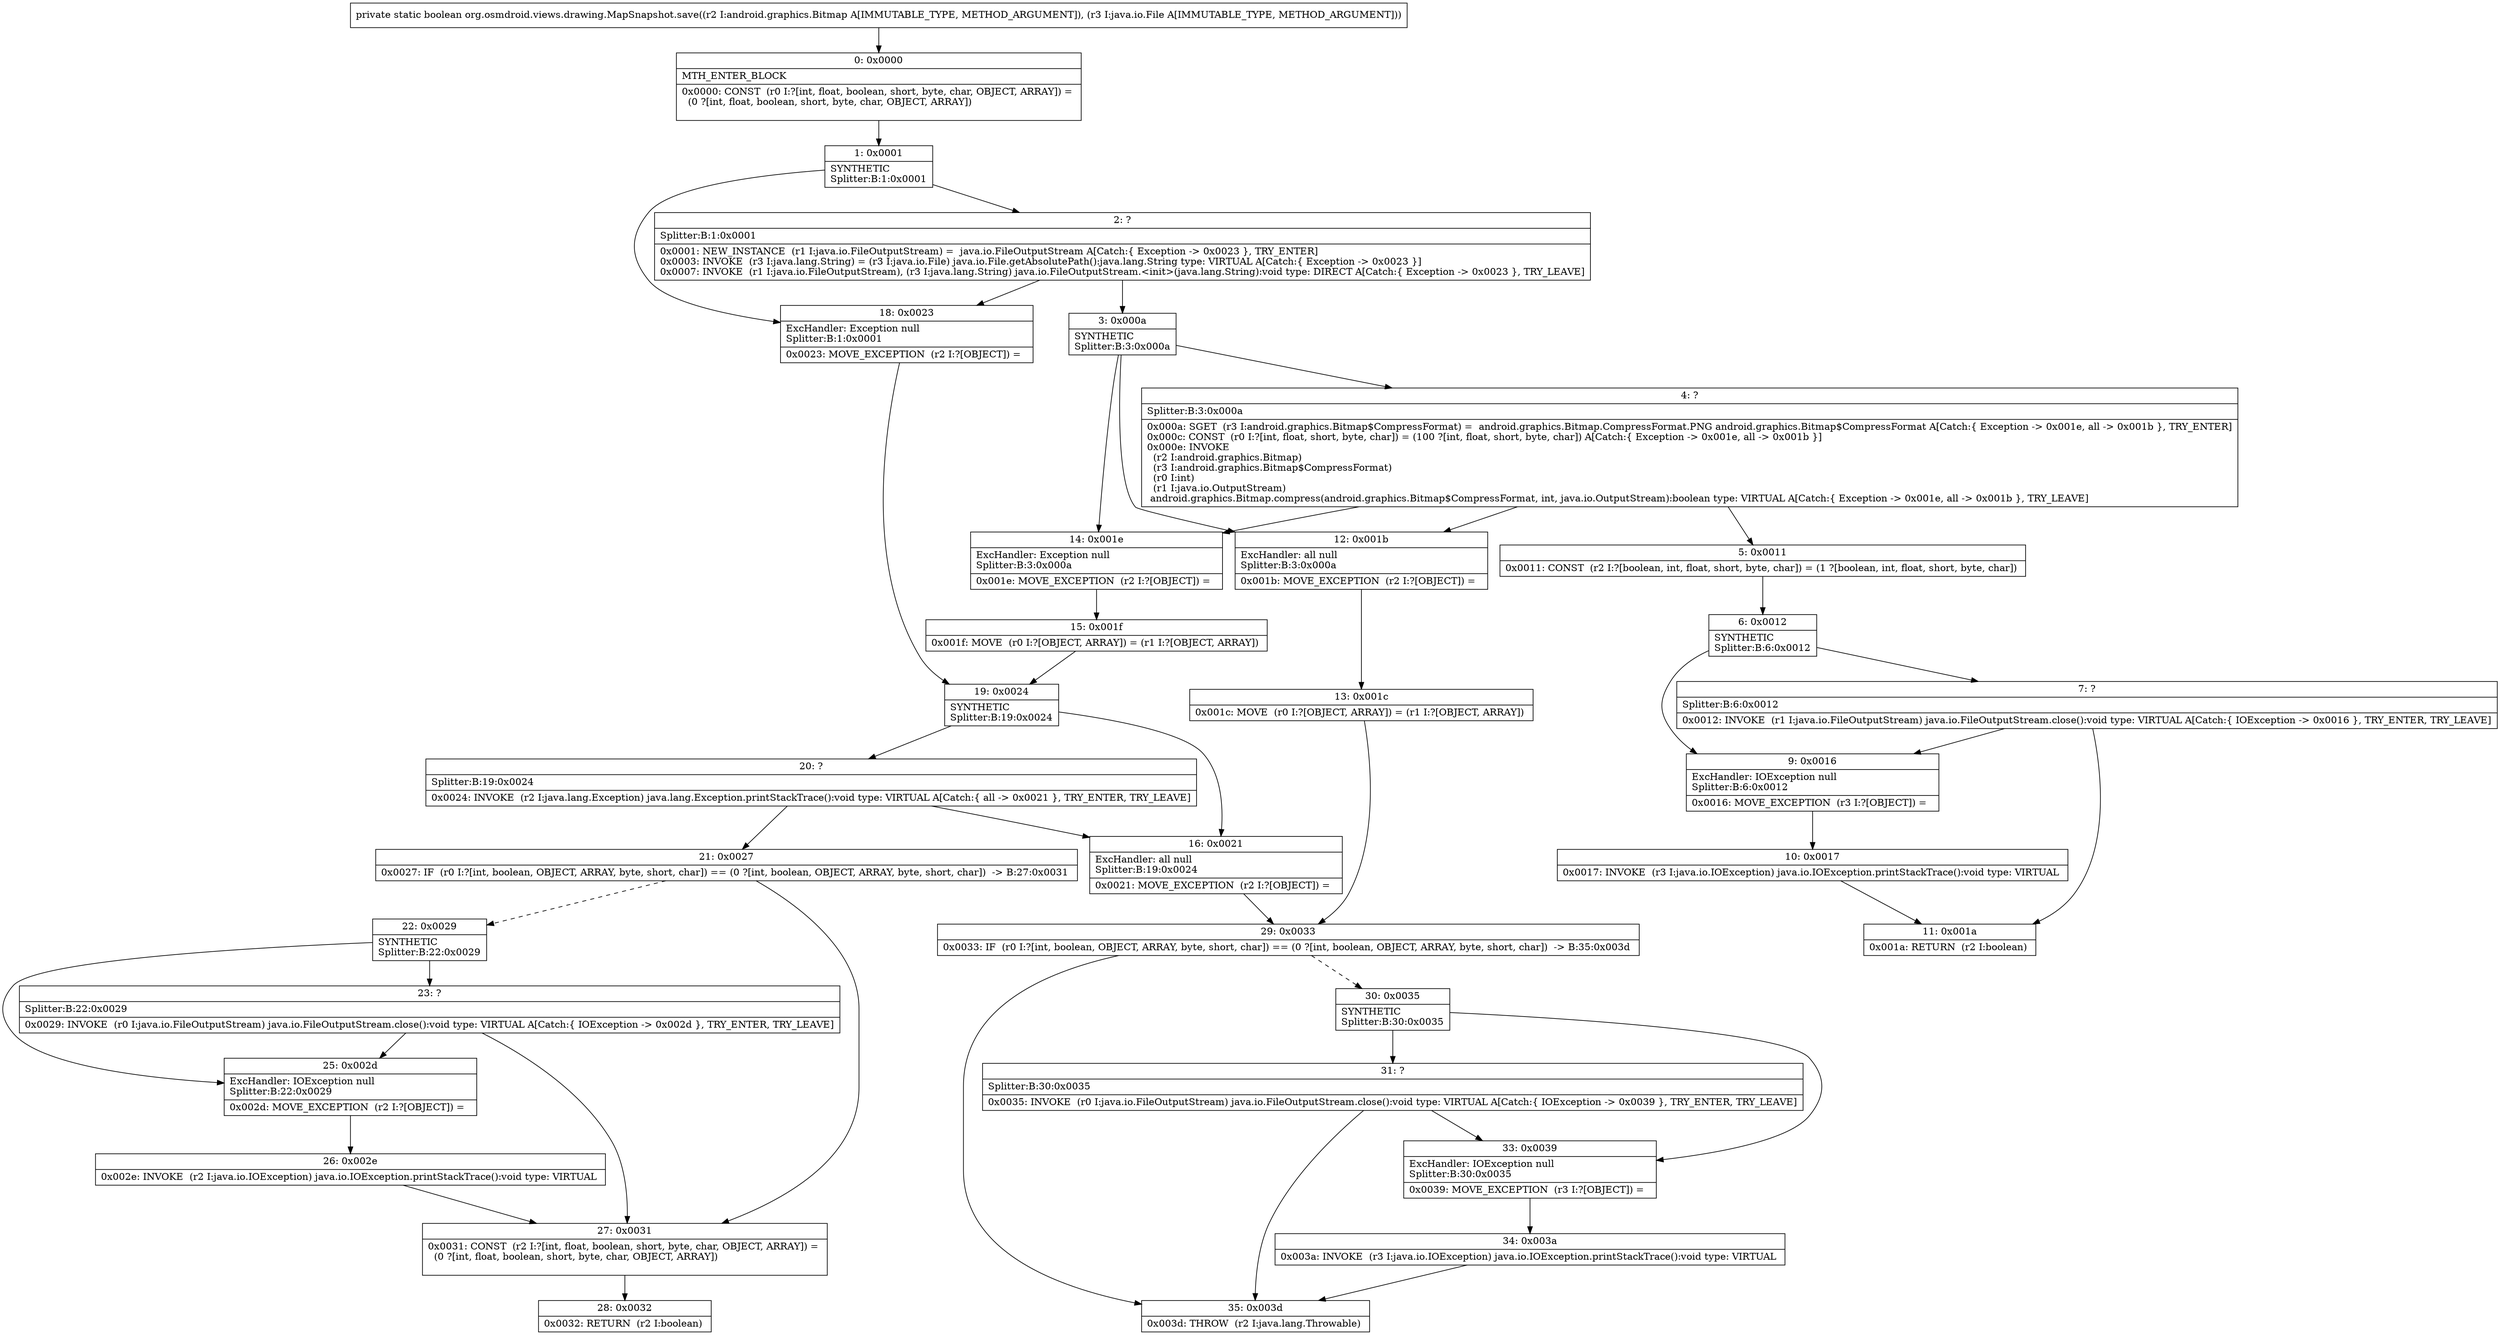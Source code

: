 digraph "CFG fororg.osmdroid.views.drawing.MapSnapshot.save(Landroid\/graphics\/Bitmap;Ljava\/io\/File;)Z" {
Node_0 [shape=record,label="{0\:\ 0x0000|MTH_ENTER_BLOCK\l|0x0000: CONST  (r0 I:?[int, float, boolean, short, byte, char, OBJECT, ARRAY]) = \l  (0 ?[int, float, boolean, short, byte, char, OBJECT, ARRAY])\l \l}"];
Node_1 [shape=record,label="{1\:\ 0x0001|SYNTHETIC\lSplitter:B:1:0x0001\l}"];
Node_2 [shape=record,label="{2\:\ ?|Splitter:B:1:0x0001\l|0x0001: NEW_INSTANCE  (r1 I:java.io.FileOutputStream) =  java.io.FileOutputStream A[Catch:\{ Exception \-\> 0x0023 \}, TRY_ENTER]\l0x0003: INVOKE  (r3 I:java.lang.String) = (r3 I:java.io.File) java.io.File.getAbsolutePath():java.lang.String type: VIRTUAL A[Catch:\{ Exception \-\> 0x0023 \}]\l0x0007: INVOKE  (r1 I:java.io.FileOutputStream), (r3 I:java.lang.String) java.io.FileOutputStream.\<init\>(java.lang.String):void type: DIRECT A[Catch:\{ Exception \-\> 0x0023 \}, TRY_LEAVE]\l}"];
Node_3 [shape=record,label="{3\:\ 0x000a|SYNTHETIC\lSplitter:B:3:0x000a\l}"];
Node_4 [shape=record,label="{4\:\ ?|Splitter:B:3:0x000a\l|0x000a: SGET  (r3 I:android.graphics.Bitmap$CompressFormat) =  android.graphics.Bitmap.CompressFormat.PNG android.graphics.Bitmap$CompressFormat A[Catch:\{ Exception \-\> 0x001e, all \-\> 0x001b \}, TRY_ENTER]\l0x000c: CONST  (r0 I:?[int, float, short, byte, char]) = (100 ?[int, float, short, byte, char]) A[Catch:\{ Exception \-\> 0x001e, all \-\> 0x001b \}]\l0x000e: INVOKE  \l  (r2 I:android.graphics.Bitmap)\l  (r3 I:android.graphics.Bitmap$CompressFormat)\l  (r0 I:int)\l  (r1 I:java.io.OutputStream)\l android.graphics.Bitmap.compress(android.graphics.Bitmap$CompressFormat, int, java.io.OutputStream):boolean type: VIRTUAL A[Catch:\{ Exception \-\> 0x001e, all \-\> 0x001b \}, TRY_LEAVE]\l}"];
Node_5 [shape=record,label="{5\:\ 0x0011|0x0011: CONST  (r2 I:?[boolean, int, float, short, byte, char]) = (1 ?[boolean, int, float, short, byte, char]) \l}"];
Node_6 [shape=record,label="{6\:\ 0x0012|SYNTHETIC\lSplitter:B:6:0x0012\l}"];
Node_7 [shape=record,label="{7\:\ ?|Splitter:B:6:0x0012\l|0x0012: INVOKE  (r1 I:java.io.FileOutputStream) java.io.FileOutputStream.close():void type: VIRTUAL A[Catch:\{ IOException \-\> 0x0016 \}, TRY_ENTER, TRY_LEAVE]\l}"];
Node_9 [shape=record,label="{9\:\ 0x0016|ExcHandler: IOException null\lSplitter:B:6:0x0012\l|0x0016: MOVE_EXCEPTION  (r3 I:?[OBJECT]) =  \l}"];
Node_10 [shape=record,label="{10\:\ 0x0017|0x0017: INVOKE  (r3 I:java.io.IOException) java.io.IOException.printStackTrace():void type: VIRTUAL \l}"];
Node_11 [shape=record,label="{11\:\ 0x001a|0x001a: RETURN  (r2 I:boolean) \l}"];
Node_12 [shape=record,label="{12\:\ 0x001b|ExcHandler: all null\lSplitter:B:3:0x000a\l|0x001b: MOVE_EXCEPTION  (r2 I:?[OBJECT]) =  \l}"];
Node_13 [shape=record,label="{13\:\ 0x001c|0x001c: MOVE  (r0 I:?[OBJECT, ARRAY]) = (r1 I:?[OBJECT, ARRAY]) \l}"];
Node_14 [shape=record,label="{14\:\ 0x001e|ExcHandler: Exception null\lSplitter:B:3:0x000a\l|0x001e: MOVE_EXCEPTION  (r2 I:?[OBJECT]) =  \l}"];
Node_15 [shape=record,label="{15\:\ 0x001f|0x001f: MOVE  (r0 I:?[OBJECT, ARRAY]) = (r1 I:?[OBJECT, ARRAY]) \l}"];
Node_16 [shape=record,label="{16\:\ 0x0021|ExcHandler: all null\lSplitter:B:19:0x0024\l|0x0021: MOVE_EXCEPTION  (r2 I:?[OBJECT]) =  \l}"];
Node_18 [shape=record,label="{18\:\ 0x0023|ExcHandler: Exception null\lSplitter:B:1:0x0001\l|0x0023: MOVE_EXCEPTION  (r2 I:?[OBJECT]) =  \l}"];
Node_19 [shape=record,label="{19\:\ 0x0024|SYNTHETIC\lSplitter:B:19:0x0024\l}"];
Node_20 [shape=record,label="{20\:\ ?|Splitter:B:19:0x0024\l|0x0024: INVOKE  (r2 I:java.lang.Exception) java.lang.Exception.printStackTrace():void type: VIRTUAL A[Catch:\{ all \-\> 0x0021 \}, TRY_ENTER, TRY_LEAVE]\l}"];
Node_21 [shape=record,label="{21\:\ 0x0027|0x0027: IF  (r0 I:?[int, boolean, OBJECT, ARRAY, byte, short, char]) == (0 ?[int, boolean, OBJECT, ARRAY, byte, short, char])  \-\> B:27:0x0031 \l}"];
Node_22 [shape=record,label="{22\:\ 0x0029|SYNTHETIC\lSplitter:B:22:0x0029\l}"];
Node_23 [shape=record,label="{23\:\ ?|Splitter:B:22:0x0029\l|0x0029: INVOKE  (r0 I:java.io.FileOutputStream) java.io.FileOutputStream.close():void type: VIRTUAL A[Catch:\{ IOException \-\> 0x002d \}, TRY_ENTER, TRY_LEAVE]\l}"];
Node_25 [shape=record,label="{25\:\ 0x002d|ExcHandler: IOException null\lSplitter:B:22:0x0029\l|0x002d: MOVE_EXCEPTION  (r2 I:?[OBJECT]) =  \l}"];
Node_26 [shape=record,label="{26\:\ 0x002e|0x002e: INVOKE  (r2 I:java.io.IOException) java.io.IOException.printStackTrace():void type: VIRTUAL \l}"];
Node_27 [shape=record,label="{27\:\ 0x0031|0x0031: CONST  (r2 I:?[int, float, boolean, short, byte, char, OBJECT, ARRAY]) = \l  (0 ?[int, float, boolean, short, byte, char, OBJECT, ARRAY])\l \l}"];
Node_28 [shape=record,label="{28\:\ 0x0032|0x0032: RETURN  (r2 I:boolean) \l}"];
Node_29 [shape=record,label="{29\:\ 0x0033|0x0033: IF  (r0 I:?[int, boolean, OBJECT, ARRAY, byte, short, char]) == (0 ?[int, boolean, OBJECT, ARRAY, byte, short, char])  \-\> B:35:0x003d \l}"];
Node_30 [shape=record,label="{30\:\ 0x0035|SYNTHETIC\lSplitter:B:30:0x0035\l}"];
Node_31 [shape=record,label="{31\:\ ?|Splitter:B:30:0x0035\l|0x0035: INVOKE  (r0 I:java.io.FileOutputStream) java.io.FileOutputStream.close():void type: VIRTUAL A[Catch:\{ IOException \-\> 0x0039 \}, TRY_ENTER, TRY_LEAVE]\l}"];
Node_33 [shape=record,label="{33\:\ 0x0039|ExcHandler: IOException null\lSplitter:B:30:0x0035\l|0x0039: MOVE_EXCEPTION  (r3 I:?[OBJECT]) =  \l}"];
Node_34 [shape=record,label="{34\:\ 0x003a|0x003a: INVOKE  (r3 I:java.io.IOException) java.io.IOException.printStackTrace():void type: VIRTUAL \l}"];
Node_35 [shape=record,label="{35\:\ 0x003d|0x003d: THROW  (r2 I:java.lang.Throwable) \l}"];
MethodNode[shape=record,label="{private static boolean org.osmdroid.views.drawing.MapSnapshot.save((r2 I:android.graphics.Bitmap A[IMMUTABLE_TYPE, METHOD_ARGUMENT]), (r3 I:java.io.File A[IMMUTABLE_TYPE, METHOD_ARGUMENT])) }"];
MethodNode -> Node_0;
Node_0 -> Node_1;
Node_1 -> Node_2;
Node_1 -> Node_18;
Node_2 -> Node_3;
Node_2 -> Node_18;
Node_3 -> Node_4;
Node_3 -> Node_14;
Node_3 -> Node_12;
Node_4 -> Node_5;
Node_4 -> Node_14;
Node_4 -> Node_12;
Node_5 -> Node_6;
Node_6 -> Node_7;
Node_6 -> Node_9;
Node_7 -> Node_9;
Node_7 -> Node_11;
Node_9 -> Node_10;
Node_10 -> Node_11;
Node_12 -> Node_13;
Node_13 -> Node_29;
Node_14 -> Node_15;
Node_15 -> Node_19;
Node_16 -> Node_29;
Node_18 -> Node_19;
Node_19 -> Node_20;
Node_19 -> Node_16;
Node_20 -> Node_21;
Node_20 -> Node_16;
Node_21 -> Node_22[style=dashed];
Node_21 -> Node_27;
Node_22 -> Node_23;
Node_22 -> Node_25;
Node_23 -> Node_25;
Node_23 -> Node_27;
Node_25 -> Node_26;
Node_26 -> Node_27;
Node_27 -> Node_28;
Node_29 -> Node_30[style=dashed];
Node_29 -> Node_35;
Node_30 -> Node_31;
Node_30 -> Node_33;
Node_31 -> Node_33;
Node_31 -> Node_35;
Node_33 -> Node_34;
Node_34 -> Node_35;
}

